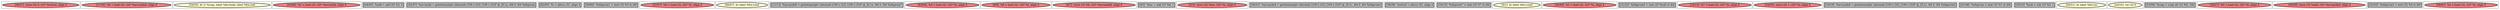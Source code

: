
digraph G {





subgraph cluster33 {


node135 [penwidth=3.0,fontsize=20,fillcolor=lightcoral,label="[36/37]  store i32 0, i32* %retval, align 4",shape=ellipse,style=filled ]



}

subgraph cluster27 {


node129 [penwidth=3.0,fontsize=20,fillcolor=lightcoral,label="[17/18]  %6 = load i32, i32* %arrayidx6, align 4",shape=ellipse,style=filled ]



}

subgraph cluster28 {


node130 [penwidth=3.0,fontsize=20,fillcolor=lemonchiffon,label="[54/55]  br i1 %cmp, label %for.body, label %for.end",shape=ellipse,style=filled ]



}

subgraph cluster26 {


node128 [penwidth=3.0,fontsize=20,fillcolor=lightcoral,label="[43/46]  %2 = load i32, i32* %arrayidx, align 4",shape=ellipse,style=filled ]



}

subgraph cluster29 {


node131 [penwidth=3.0,fontsize=20,fillcolor=grey,label="[44/45]  %add = add i32 %2, 0",shape=rectangle,style=filled ]



}

subgraph cluster25 {


node127 [penwidth=3.0,fontsize=20,fillcolor=grey,label="[42/47]  %arrayidx = getelementptr inbounds [100 x i32], [100 x i32]* @_ZL1a, i64 0, i64 %idxprom",shape=rectangle,style=filled ]



}

subgraph cluster24 {


node126 [penwidth=3.0,fontsize=20,fillcolor=grey,label="[62/65]  %i = alloca i32, align 4",shape=rectangle,style=filled ]



}

subgraph cluster22 {


node124 [penwidth=3.0,fontsize=20,fillcolor=grey,label="[59/60]  %idxprom1 = zext i32 %3 to i64",shape=rectangle,style=filled ]



}

subgraph cluster20 {


node122 [penwidth=3.0,fontsize=20,fillcolor=lightcoral,label="[52/57]  %0 = load i32, i32* %i, align 4",shape=ellipse,style=filled ]



}

subgraph cluster18 {


node120 [penwidth=3.0,fontsize=20,fillcolor=lemonchiffon,label="[66/67]  br label %for.cond",shape=ellipse,style=filled ]



}

subgraph cluster16 {


node118 [penwidth=3.0,fontsize=20,fillcolor=grey,label="[11/12]  %arrayidx8 = getelementptr inbounds [100 x i32], [100 x i32]* @_ZL1a, i64 0, i64 %idxprom7",shape=rectangle,style=filled ]



}

subgraph cluster17 {


node119 [penwidth=3.0,fontsize=20,fillcolor=lightcoral,label="[63/64]  %4 = load i32, i32* %i, align 4",shape=ellipse,style=filled ]



}

subgraph cluster4 {


node106 [penwidth=3.0,fontsize=20,fillcolor=lightcoral,label="[8/9]  %8 = load i32, i32* %i, align 4",shape=ellipse,style=filled ]



}

subgraph cluster3 {


node105 [penwidth=3.0,fontsize=20,fillcolor=lightcoral,label="[6/7]  store i32 %6, i32* %arrayidx8, align 4",shape=ellipse,style=filled ]



}

subgraph cluster2 {


node104 [penwidth=3.0,fontsize=20,fillcolor=grey,label="[4/5]  %inc = add i32 %8, 1",shape=rectangle,style=filled ]



}

subgraph cluster1 {


node103 [penwidth=3.0,fontsize=20,fillcolor=lightcoral,label="[2/3]  store i32 %inc, i32* %i, align 4",shape=ellipse,style=filled ]



}

subgraph cluster12 {


node114 [penwidth=3.0,fontsize=20,fillcolor=grey,label="[30/31]  %arrayidx4 = getelementptr inbounds [100 x i32], [100 x i32]* @_ZL1c, i64 0, i64 %idxprom3",shape=rectangle,style=filled ]



}

subgraph cluster32 {


node134 [penwidth=3.0,fontsize=20,fillcolor=grey,label="[38/39]  %retval = alloca i32, align 4",shape=rectangle,style=filled ]



}

subgraph cluster5 {


node107 [penwidth=3.0,fontsize=20,fillcolor=grey,label="[10/13]  %idxprom7 = zext i32 %7 to i64",shape=rectangle,style=filled ]



}

subgraph cluster0 {


node102 [penwidth=3.0,fontsize=20,fillcolor=lemonchiffon,label="[0/1]  br label %for.cond",shape=ellipse,style=filled ]



}

subgraph cluster31 {


node133 [penwidth=3.0,fontsize=20,fillcolor=lightcoral,label="[40/49]  %1 = load i32, i32* %i, align 4",shape=ellipse,style=filled ]



}

subgraph cluster30 {


node132 [penwidth=3.0,fontsize=20,fillcolor=grey,label="[21/22]  %idxprom5 = zext i32 %sub to i64",shape=rectangle,style=filled ]



}

subgraph cluster6 {


node108 [penwidth=3.0,fontsize=20,fillcolor=lightcoral,label="[14/15]  %7 = load i32, i32* %i, align 4",shape=ellipse,style=filled ]



}

subgraph cluster14 {


node116 [penwidth=3.0,fontsize=20,fillcolor=lightcoral,label="[34/35]  store i32 1, i32* %i, align 4",shape=ellipse,style=filled ]



}

subgraph cluster7 {


node109 [penwidth=3.0,fontsize=20,fillcolor=grey,label="[16/19]  %arrayidx6 = getelementptr inbounds [100 x i32], [100 x i32]* @_ZL1c, i64 0, i64 %idxprom5",shape=rectangle,style=filled ]



}

subgraph cluster23 {


node125 [penwidth=3.0,fontsize=20,fillcolor=grey,label="[41/48]  %idxprom = zext i32 %1 to i64",shape=rectangle,style=filled ]



}

subgraph cluster8 {


node110 [penwidth=3.0,fontsize=20,fillcolor=grey,label="[20/23]  %sub = sub i32 %5, 1",shape=rectangle,style=filled ]



}

subgraph cluster21 {


node123 [penwidth=3.0,fontsize=20,fillcolor=lemonchiffon,label="[50/51]  br label %for.inc",shape=ellipse,style=filled ]



}

subgraph cluster9 {


node111 [penwidth=3.0,fontsize=20,fillcolor=lemonchiffon,label="[24/25]  ret i32 0",shape=ellipse,style=filled ]



}

subgraph cluster19 {


node121 [penwidth=3.0,fontsize=20,fillcolor=grey,label="[53/56]  %cmp = icmp ult i32 %0, 100",shape=rectangle,style=filled ]



}

subgraph cluster10 {


node112 [penwidth=3.0,fontsize=20,fillcolor=lightcoral,label="[26/27]  %5 = load i32, i32* %i, align 4",shape=ellipse,style=filled ]



}

subgraph cluster11 {


node113 [penwidth=3.0,fontsize=20,fillcolor=lightcoral,label="[28/29]  store i32 %add, i32* %arrayidx4, align 4",shape=ellipse,style=filled ]



}

subgraph cluster13 {


node115 [penwidth=3.0,fontsize=20,fillcolor=grey,label="[32/33]  %idxprom3 = zext i32 %4 to i64",shape=rectangle,style=filled ]



}

subgraph cluster15 {


node117 [penwidth=3.0,fontsize=20,fillcolor=lightcoral,label="[58/61]  %3 = load i32, i32* %i, align 4",shape=ellipse,style=filled ]



}

}
